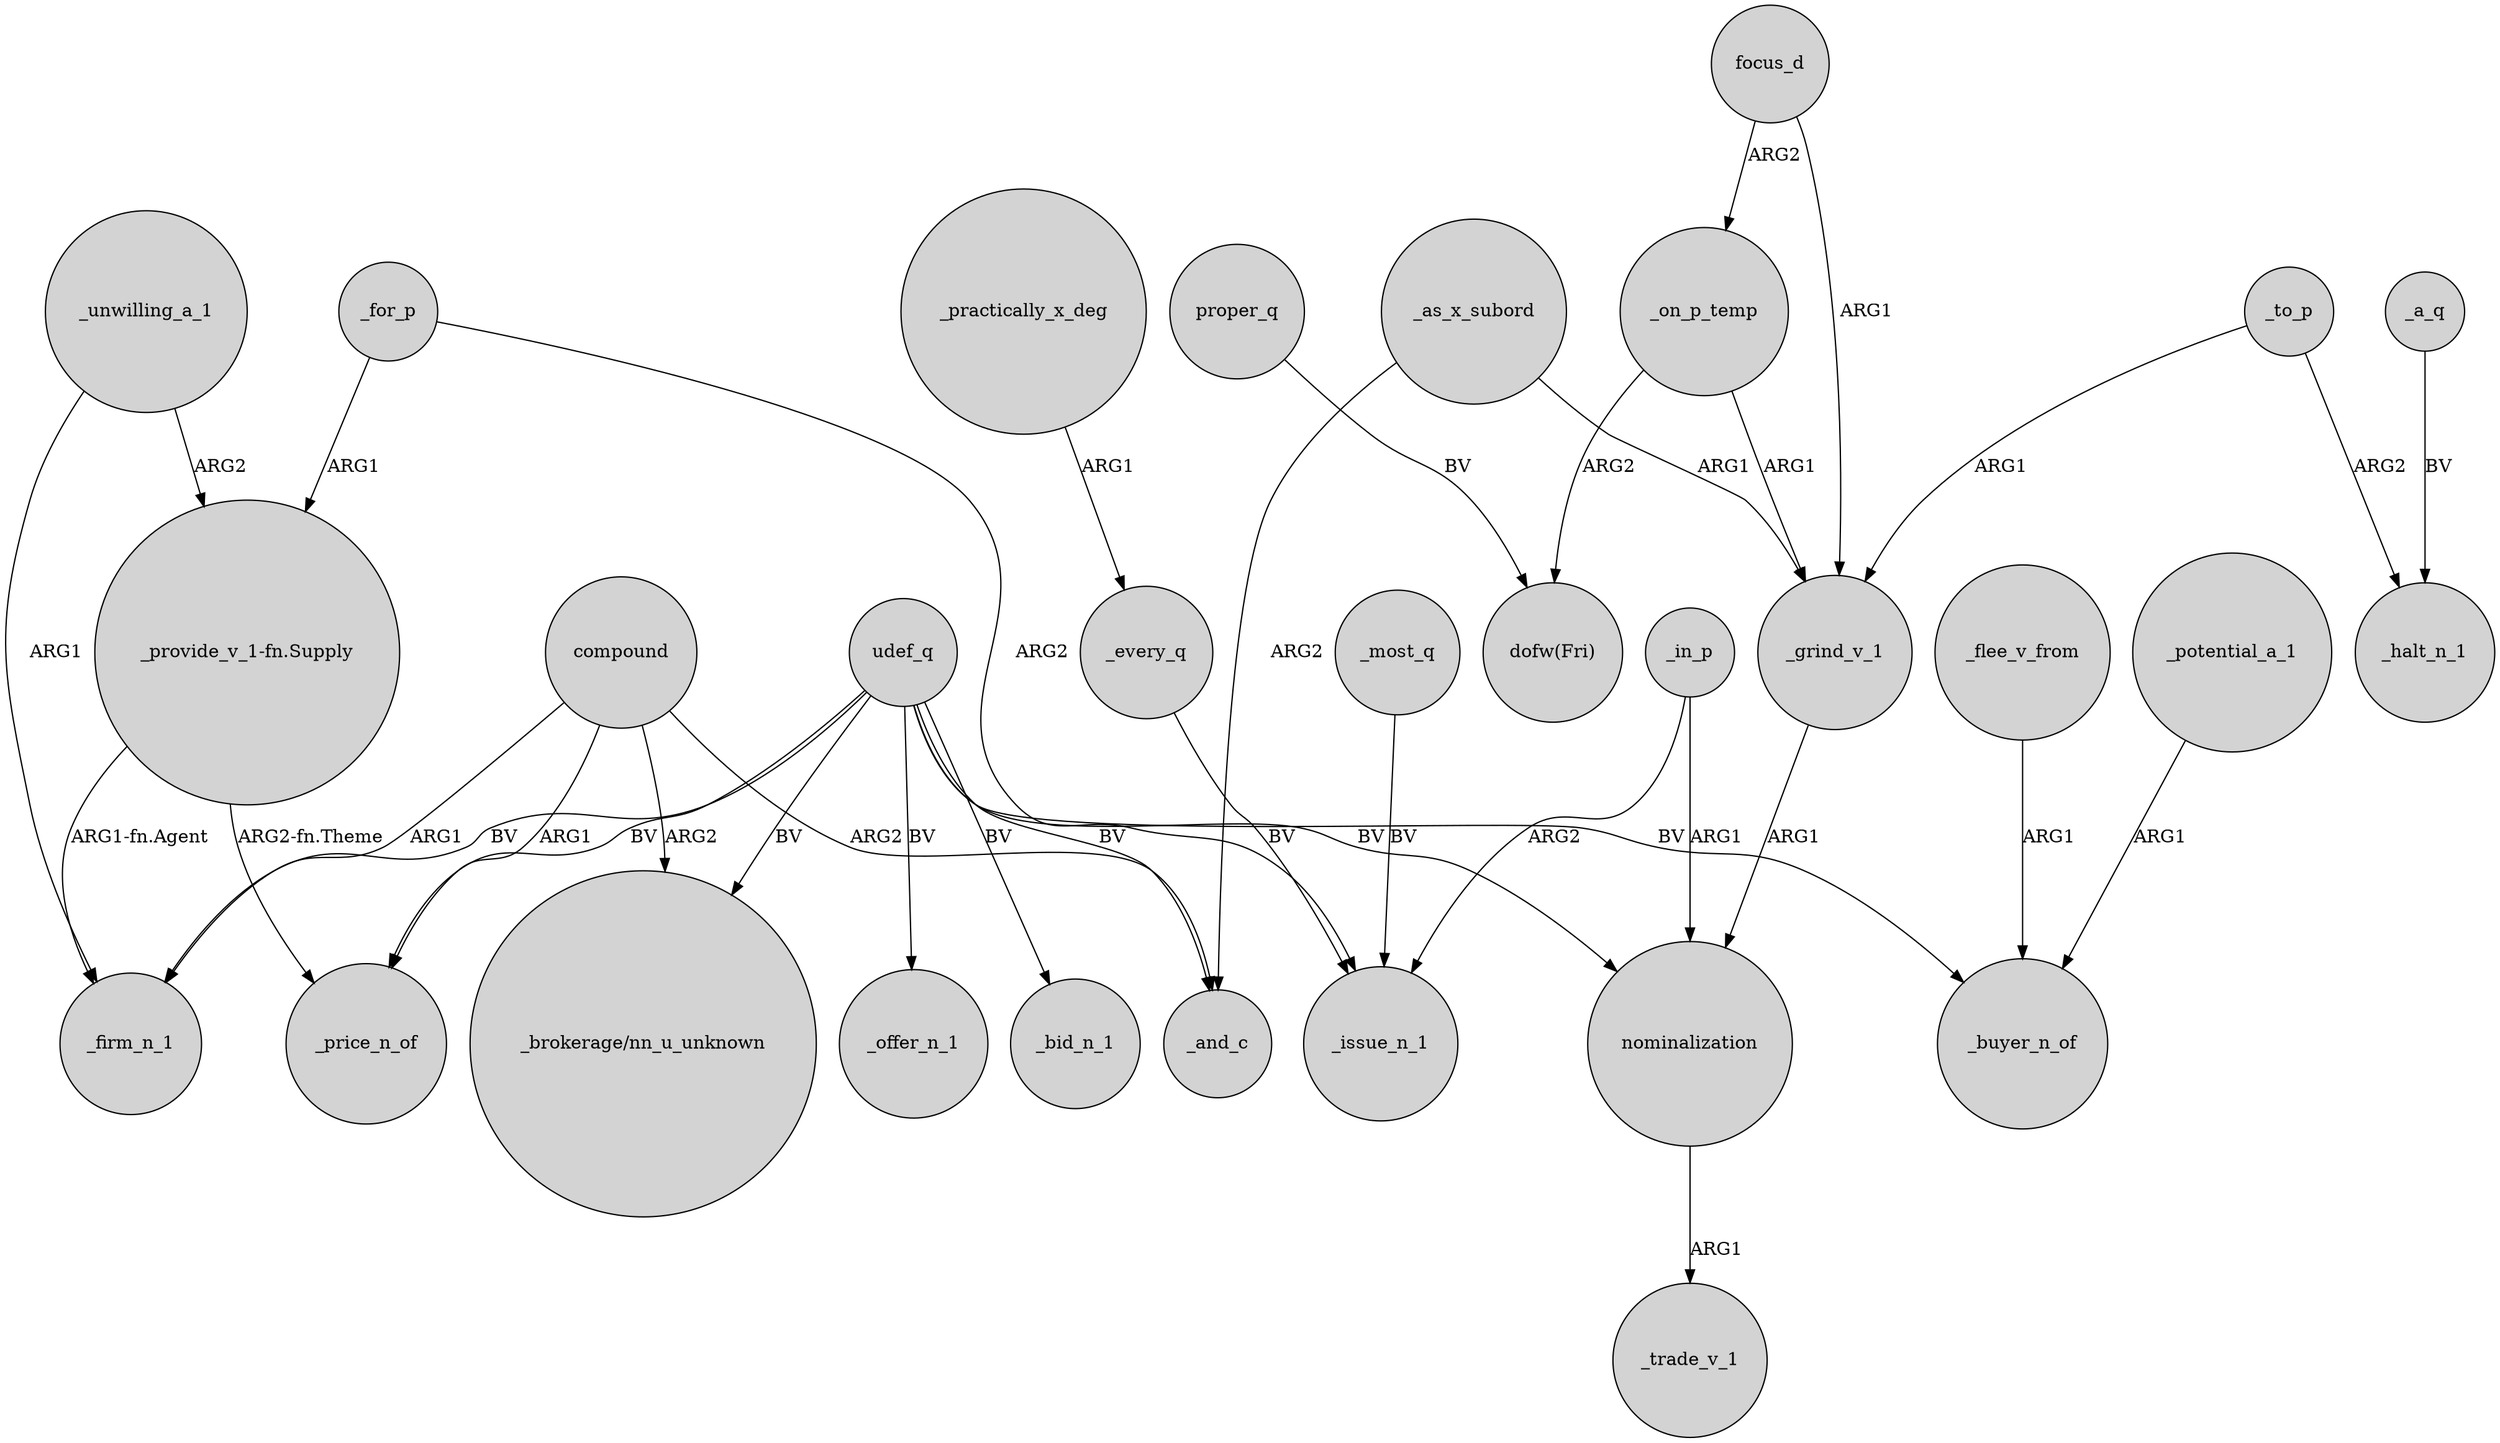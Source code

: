 digraph {
	node [shape=circle style=filled]
	proper_q -> "dofw(Fri)" [label=BV]
	_unwilling_a_1 -> "_provide_v_1-fn.Supply" [label=ARG2]
	udef_q -> _price_n_of [label=BV]
	udef_q -> _buyer_n_of [label=BV]
	udef_q -> _firm_n_1 [label=BV]
	focus_d -> _grind_v_1 [label=ARG1]
	_in_p -> _issue_n_1 [label=ARG2]
	udef_q -> _offer_n_1 [label=BV]
	_practically_x_deg -> _every_q [label=ARG1]
	compound -> "_brokerage/nn_u_unknown" [label=ARG2]
	nominalization -> _trade_v_1 [label=ARG1]
	focus_d -> _on_p_temp [label=ARG2]
	_to_p -> _halt_n_1 [label=ARG2]
	udef_q -> "_brokerage/nn_u_unknown" [label=BV]
	compound -> _and_c [label=ARG2]
	_a_q -> _halt_n_1 [label=BV]
	_on_p_temp -> "dofw(Fri)" [label=ARG2]
	_to_p -> _grind_v_1 [label=ARG1]
	_every_q -> _issue_n_1 [label=BV]
	_as_x_subord -> _and_c [label=ARG2]
	_in_p -> nominalization [label=ARG1]
	_unwilling_a_1 -> _firm_n_1 [label=ARG1]
	compound -> _firm_n_1 [label=ARG1]
	udef_q -> nominalization [label=BV]
	_most_q -> _issue_n_1 [label=BV]
	udef_q -> _bid_n_1 [label=BV]
	_for_p -> "_provide_v_1-fn.Supply" [label=ARG1]
	"_provide_v_1-fn.Supply" -> _firm_n_1 [label="ARG1-fn.Agent"]
	_for_p -> _issue_n_1 [label=ARG2]
	"_provide_v_1-fn.Supply" -> _price_n_of [label="ARG2-fn.Theme"]
	_on_p_temp -> _grind_v_1 [label=ARG1]
	_flee_v_from -> _buyer_n_of [label=ARG1]
	compound -> _price_n_of [label=ARG1]
	_grind_v_1 -> nominalization [label=ARG1]
	udef_q -> _and_c [label=BV]
	_as_x_subord -> _grind_v_1 [label=ARG1]
	_potential_a_1 -> _buyer_n_of [label=ARG1]
}
